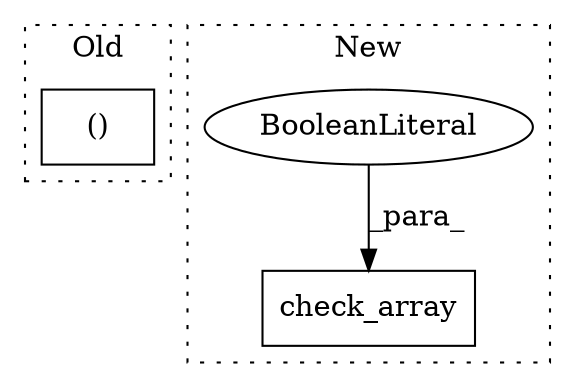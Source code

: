 digraph G {
subgraph cluster0 {
1 [label="()" a="106" s="4407" l="36" shape="box"];
label = "Old";
style="dotted";
}
subgraph cluster1 {
2 [label="check_array" a="32" s="4473,4499" l="12,1" shape="box"];
3 [label="BooleanLiteral" a="9" s="4494" l="5" shape="ellipse"];
label = "New";
style="dotted";
}
3 -> 2 [label="_para_"];
}